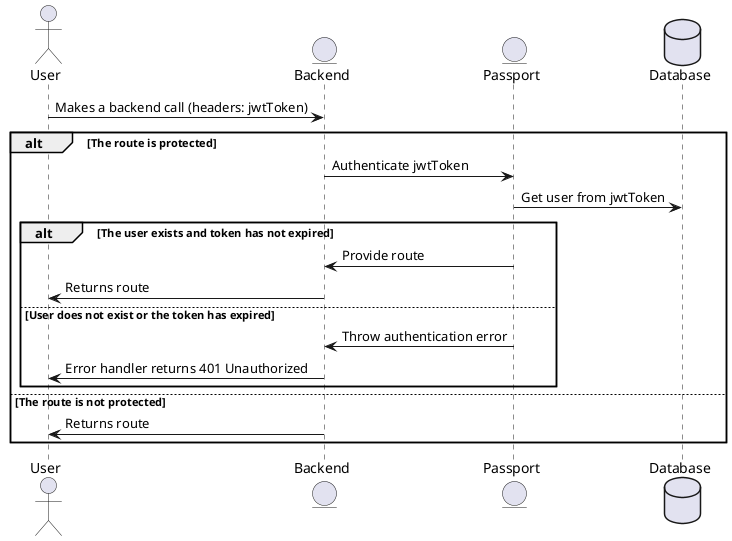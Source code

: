 @startuml
actor User as user
entity Backend as backend
entity Passport as passport
database Database as database

user -> backend: Makes a backend call (headers: jwtToken)
alt The route is protected 
    backend -> passport: Authenticate jwtToken
    passport -> database: Get user from jwtToken

    alt The user exists and token has not expired
        passport -> backend: Provide route
        backend -> user: Returns route

    else User does not exist or the token has expired
        passport -> backend: Throw authentication error
        backend -> user : Error handler returns 401 Unauthorized
    end

else The route is not protected 
    backend -> user: Returns route

end
@enduml